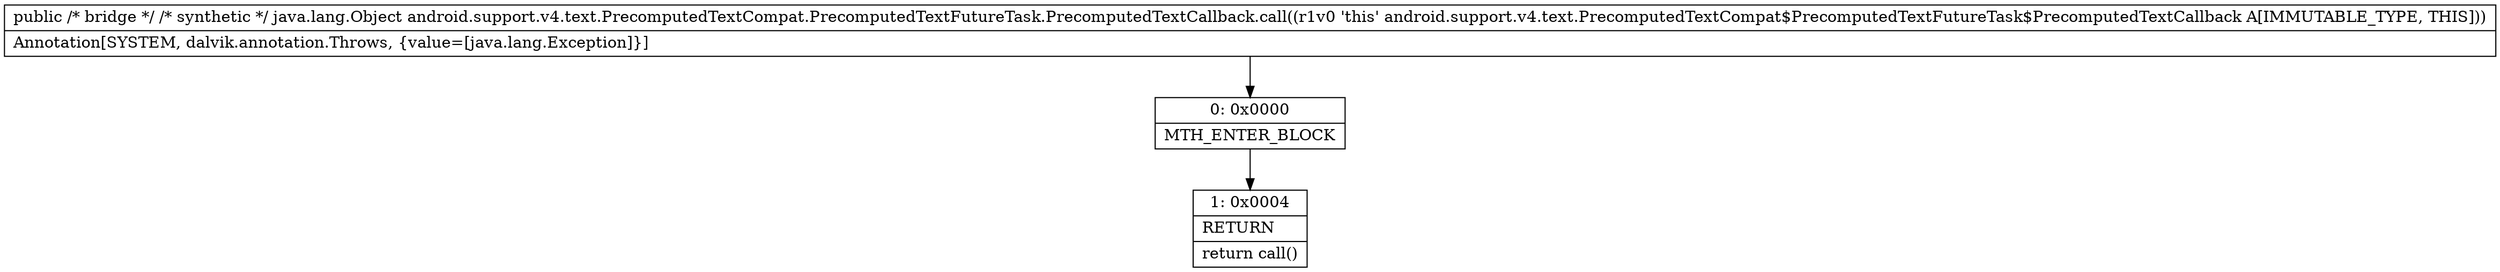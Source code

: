 digraph "CFG forandroid.support.v4.text.PrecomputedTextCompat.PrecomputedTextFutureTask.PrecomputedTextCallback.call()Ljava\/lang\/Object;" {
Node_0 [shape=record,label="{0\:\ 0x0000|MTH_ENTER_BLOCK\l}"];
Node_1 [shape=record,label="{1\:\ 0x0004|RETURN\l|return call()\l}"];
MethodNode[shape=record,label="{public \/* bridge *\/ \/* synthetic *\/ java.lang.Object android.support.v4.text.PrecomputedTextCompat.PrecomputedTextFutureTask.PrecomputedTextCallback.call((r1v0 'this' android.support.v4.text.PrecomputedTextCompat$PrecomputedTextFutureTask$PrecomputedTextCallback A[IMMUTABLE_TYPE, THIS]))  | Annotation[SYSTEM, dalvik.annotation.Throws, \{value=[java.lang.Exception]\}]\l}"];
MethodNode -> Node_0;
Node_0 -> Node_1;
}

